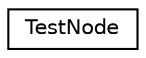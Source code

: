 digraph G
{
  edge [fontname="Helvetica",fontsize="10",labelfontname="Helvetica",labelfontsize="10"];
  node [fontname="Helvetica",fontsize="10",shape=record];
  rankdir=LR;
  Node1 [label="TestNode",height=0.2,width=0.4,color="black", fillcolor="white", style="filled",URL="$class_test_node.html"];
}
